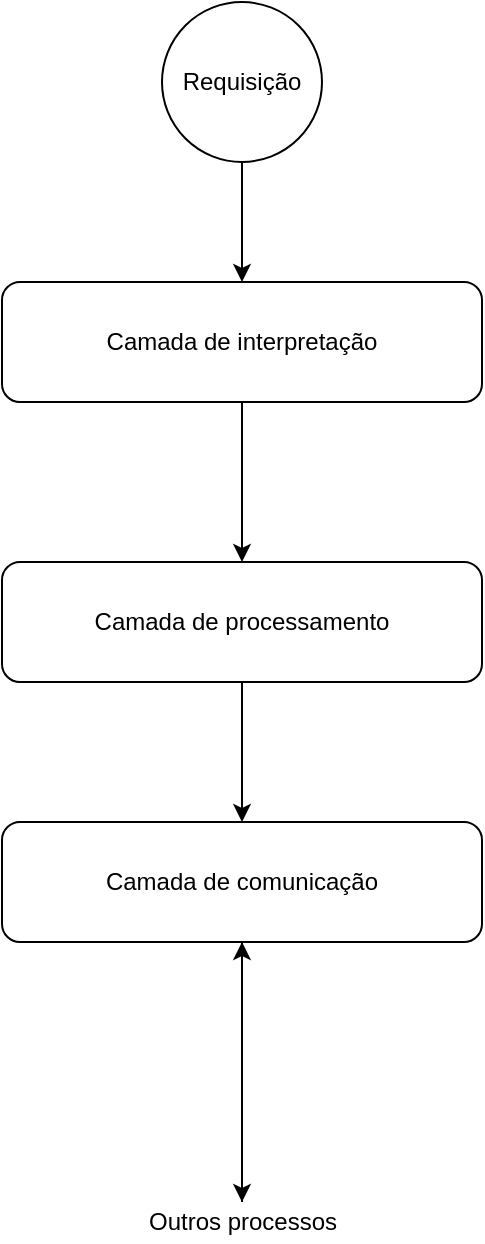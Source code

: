 <mxfile version="14.9.6" type="device"><diagram id="yCpcE69PDMQmSfRyiLXn" name="Page-1"><mxGraphModel dx="796" dy="498" grid="1" gridSize="10" guides="1" tooltips="1" connect="1" arrows="1" fold="1" page="1" pageScale="1" pageWidth="850" pageHeight="1100" math="0" shadow="0"><root><mxCell id="0"/><mxCell id="1" parent="0"/><mxCell id="2eTrGLmySxWEAAKnujh--5" style="edgeStyle=orthogonalEdgeStyle;rounded=0;orthogonalLoop=1;jettySize=auto;html=1;" edge="1" parent="1" source="2eTrGLmySxWEAAKnujh--1" target="2eTrGLmySxWEAAKnujh--4"><mxGeometry relative="1" as="geometry"/></mxCell><mxCell id="2eTrGLmySxWEAAKnujh--1" value="Camada de interpretação" style="rounded=1;whiteSpace=wrap;html=1;" vertex="1" parent="1"><mxGeometry x="230" y="200" width="240" height="60" as="geometry"/></mxCell><mxCell id="2eTrGLmySxWEAAKnujh--3" style="edgeStyle=orthogonalEdgeStyle;rounded=0;orthogonalLoop=1;jettySize=auto;html=1;" edge="1" parent="1" source="2eTrGLmySxWEAAKnujh--2" target="2eTrGLmySxWEAAKnujh--1"><mxGeometry relative="1" as="geometry"/></mxCell><mxCell id="2eTrGLmySxWEAAKnujh--2" value="Requisição" style="ellipse;whiteSpace=wrap;html=1;aspect=fixed;" vertex="1" parent="1"><mxGeometry x="310" y="60" width="80" height="80" as="geometry"/></mxCell><mxCell id="2eTrGLmySxWEAAKnujh--7" style="edgeStyle=orthogonalEdgeStyle;rounded=0;orthogonalLoop=1;jettySize=auto;html=1;entryX=0.5;entryY=0;entryDx=0;entryDy=0;" edge="1" parent="1" source="2eTrGLmySxWEAAKnujh--4" target="2eTrGLmySxWEAAKnujh--6"><mxGeometry relative="1" as="geometry"/></mxCell><mxCell id="2eTrGLmySxWEAAKnujh--4" value="Camada de processamento" style="rounded=1;whiteSpace=wrap;html=1;" vertex="1" parent="1"><mxGeometry x="230" y="340" width="240" height="60" as="geometry"/></mxCell><mxCell id="2eTrGLmySxWEAAKnujh--11" style="edgeStyle=orthogonalEdgeStyle;rounded=0;orthogonalLoop=1;jettySize=auto;html=1;" edge="1" parent="1" source="2eTrGLmySxWEAAKnujh--6" target="2eTrGLmySxWEAAKnujh--9"><mxGeometry relative="1" as="geometry"/></mxCell><mxCell id="2eTrGLmySxWEAAKnujh--6" value="Camada de comunicação" style="rounded=1;whiteSpace=wrap;html=1;" vertex="1" parent="1"><mxGeometry x="230" y="470" width="240" height="60" as="geometry"/></mxCell><mxCell id="2eTrGLmySxWEAAKnujh--12" style="edgeStyle=orthogonalEdgeStyle;rounded=0;orthogonalLoop=1;jettySize=auto;html=1;entryX=0.5;entryY=1;entryDx=0;entryDy=0;" edge="1" parent="1" source="2eTrGLmySxWEAAKnujh--9" target="2eTrGLmySxWEAAKnujh--6"><mxGeometry relative="1" as="geometry"/></mxCell><mxCell id="2eTrGLmySxWEAAKnujh--9" value="Outros processos" style="text;html=1;align=center;verticalAlign=middle;resizable=0;points=[];autosize=1;strokeColor=none;" vertex="1" parent="1"><mxGeometry x="295" y="660" width="110" height="20" as="geometry"/></mxCell></root></mxGraphModel></diagram></mxfile>